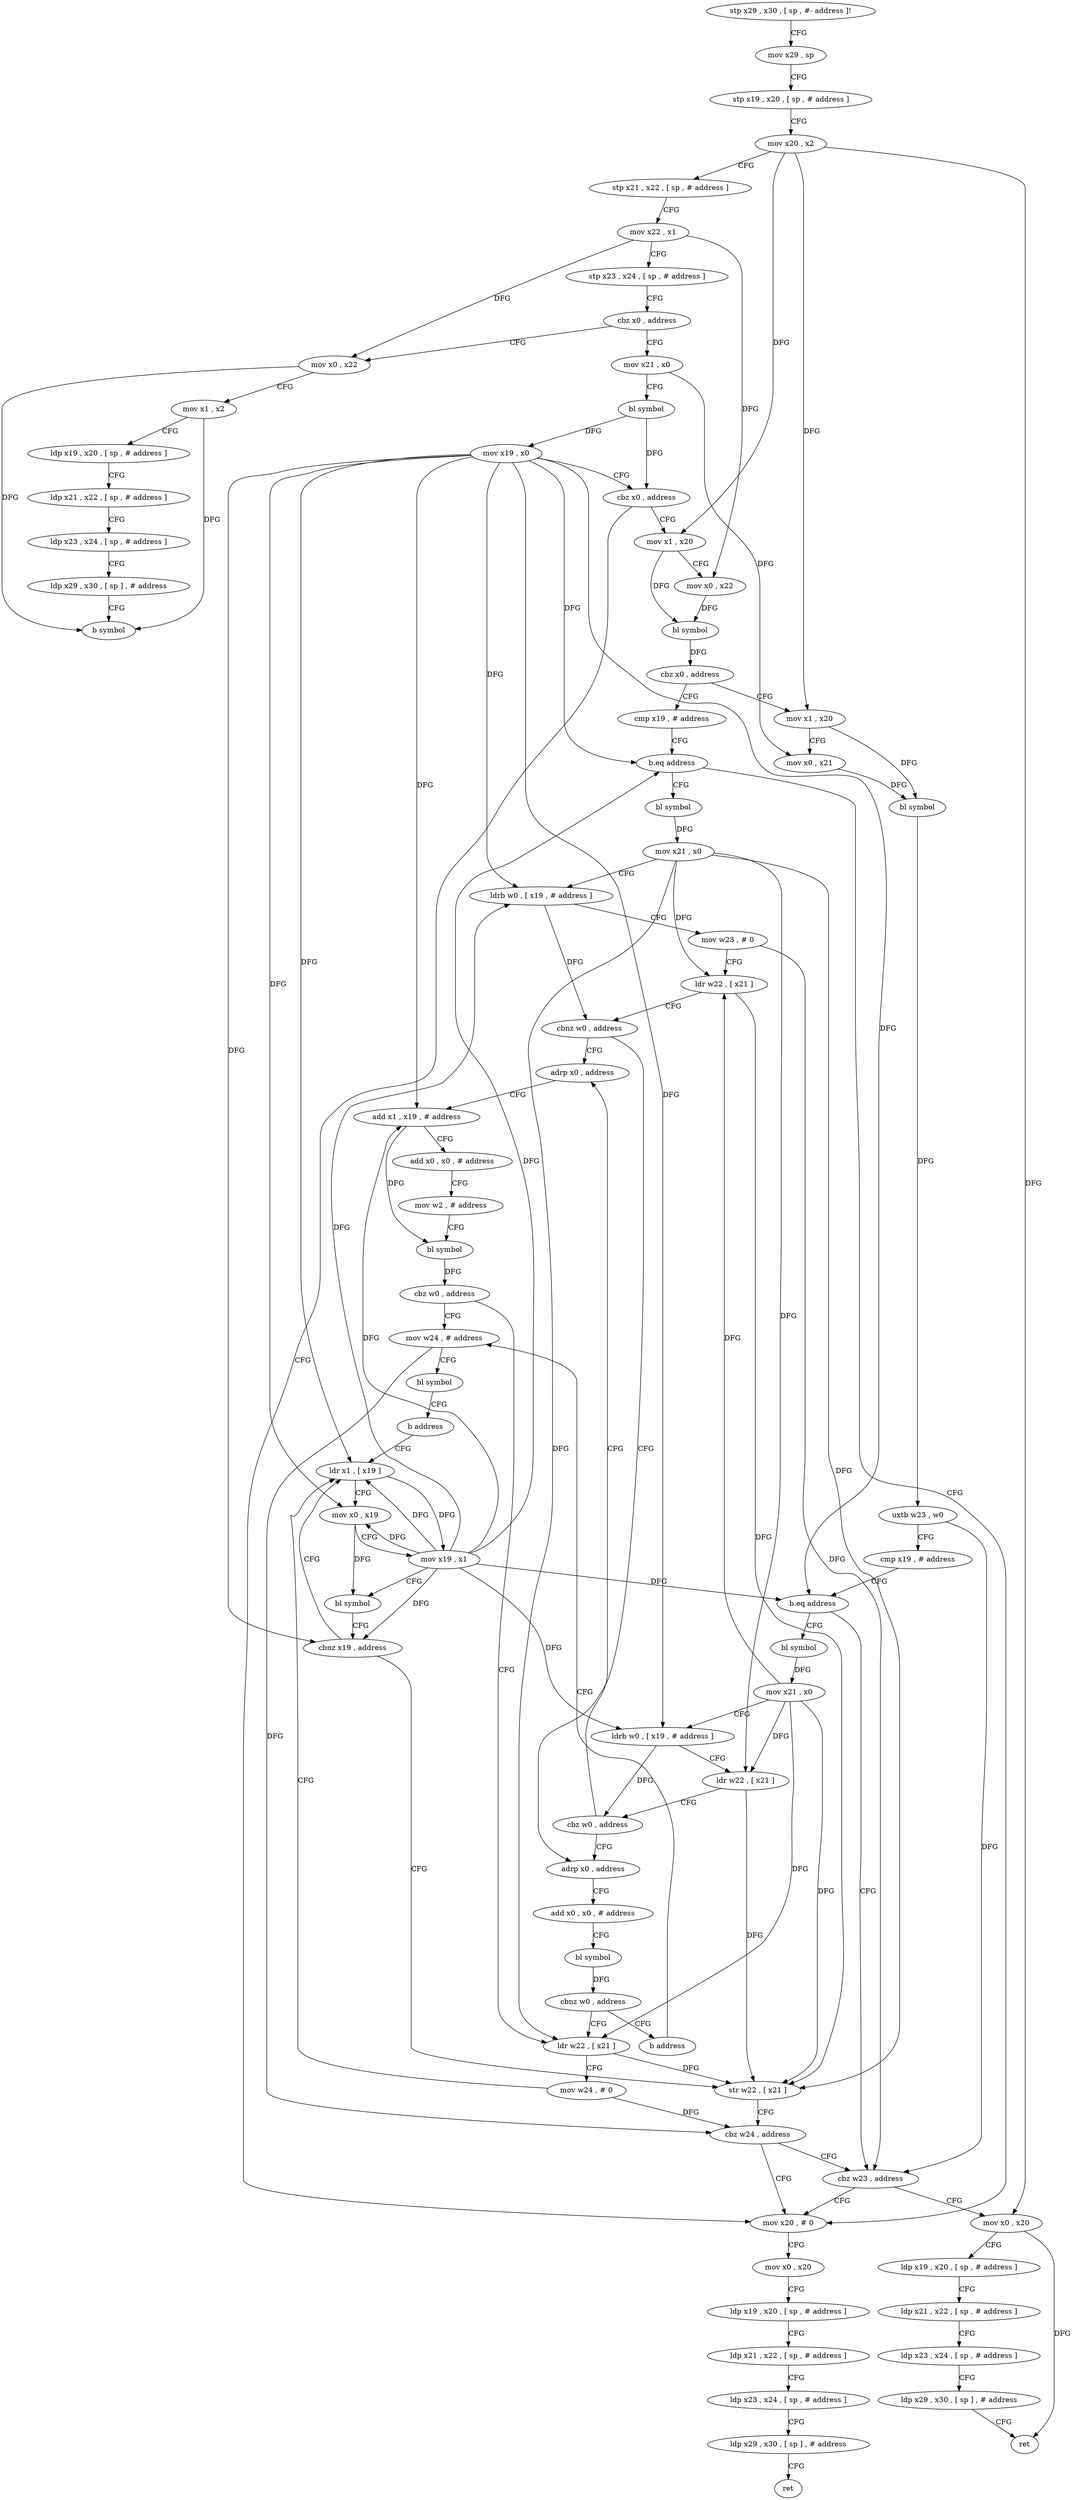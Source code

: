 digraph "func" {
"4424000" [label = "stp x29 , x30 , [ sp , #- address ]!" ]
"4424004" [label = "mov x29 , sp" ]
"4424008" [label = "stp x19 , x20 , [ sp , # address ]" ]
"4424012" [label = "mov x20 , x2" ]
"4424016" [label = "stp x21 , x22 , [ sp , # address ]" ]
"4424020" [label = "mov x22 , x1" ]
"4424024" [label = "stp x23 , x24 , [ sp , # address ]" ]
"4424028" [label = "cbz x0 , address" ]
"4424304" [label = "mov x0 , x22" ]
"4424032" [label = "mov x21 , x0" ]
"4424308" [label = "mov x1 , x2" ]
"4424312" [label = "ldp x19 , x20 , [ sp , # address ]" ]
"4424316" [label = "ldp x21 , x22 , [ sp , # address ]" ]
"4424320" [label = "ldp x23 , x24 , [ sp , # address ]" ]
"4424324" [label = "ldp x29 , x30 , [ sp ] , # address" ]
"4424328" [label = "b symbol" ]
"4424036" [label = "bl symbol" ]
"4424040" [label = "mov x19 , x0" ]
"4424044" [label = "cbz x0 , address" ]
"4424216" [label = "mov x20 , # 0" ]
"4424048" [label = "mov x1 , x20" ]
"4424220" [label = "mov x0 , x20" ]
"4424224" [label = "ldp x19 , x20 , [ sp , # address ]" ]
"4424228" [label = "ldp x21 , x22 , [ sp , # address ]" ]
"4424232" [label = "ldp x23 , x24 , [ sp , # address ]" ]
"4424236" [label = "ldp x29 , x30 , [ sp ] , # address" ]
"4424240" [label = "ret" ]
"4424052" [label = "mov x0 , x22" ]
"4424056" [label = "bl symbol" ]
"4424060" [label = "cbz x0 , address" ]
"4424248" [label = "cmp x19 , # address" ]
"4424064" [label = "mov x1 , x20" ]
"4424252" [label = "b.eq address" ]
"4424256" [label = "bl symbol" ]
"4424068" [label = "mov x0 , x21" ]
"4424072" [label = "bl symbol" ]
"4424076" [label = "uxtb w23 , w0" ]
"4424080" [label = "cmp x19 , # address" ]
"4424084" [label = "b.eq address" ]
"4424168" [label = "cbz w23 , address" ]
"4424088" [label = "bl symbol" ]
"4424260" [label = "mov x21 , x0" ]
"4424264" [label = "ldrb w0 , [ x19 , # address ]" ]
"4424268" [label = "mov w23 , # 0" ]
"4424272" [label = "ldr w22 , [ x21 ]" ]
"4424276" [label = "cbnz w0 , address" ]
"4424108" [label = "adrp x0 , address" ]
"4424280" [label = "adrp x0 , address" ]
"4424172" [label = "mov x0 , x20" ]
"4424092" [label = "mov x21 , x0" ]
"4424096" [label = "ldrb w0 , [ x19 , # address ]" ]
"4424100" [label = "ldr w22 , [ x21 ]" ]
"4424104" [label = "cbz w0 , address" ]
"4424112" [label = "add x1 , x19 , # address" ]
"4424116" [label = "add x0 , x0 , # address" ]
"4424120" [label = "mov w2 , # address" ]
"4424124" [label = "bl symbol" ]
"4424128" [label = "cbz w0 , address" ]
"4424200" [label = "mov w24 , # address" ]
"4424132" [label = "ldr w22 , [ x21 ]" ]
"4424284" [label = "add x0 , x0 , # address" ]
"4424288" [label = "bl symbol" ]
"4424292" [label = "cbnz w0 , address" ]
"4424296" [label = "b address" ]
"4424176" [label = "ldp x19 , x20 , [ sp , # address ]" ]
"4424180" [label = "ldp x21 , x22 , [ sp , # address ]" ]
"4424184" [label = "ldp x23 , x24 , [ sp , # address ]" ]
"4424188" [label = "ldp x29 , x30 , [ sp ] , # address" ]
"4424192" [label = "ret" ]
"4424204" [label = "bl symbol" ]
"4424208" [label = "b address" ]
"4424140" [label = "ldr x1 , [ x19 ]" ]
"4424136" [label = "mov w24 , # 0" ]
"4424144" [label = "mov x0 , x19" ]
"4424148" [label = "mov x19 , x1" ]
"4424152" [label = "bl symbol" ]
"4424156" [label = "cbnz x19 , address" ]
"4424160" [label = "str w22 , [ x21 ]" ]
"4424164" [label = "cbz w24 , address" ]
"4424000" -> "4424004" [ label = "CFG" ]
"4424004" -> "4424008" [ label = "CFG" ]
"4424008" -> "4424012" [ label = "CFG" ]
"4424012" -> "4424016" [ label = "CFG" ]
"4424012" -> "4424048" [ label = "DFG" ]
"4424012" -> "4424064" [ label = "DFG" ]
"4424012" -> "4424172" [ label = "DFG" ]
"4424016" -> "4424020" [ label = "CFG" ]
"4424020" -> "4424024" [ label = "CFG" ]
"4424020" -> "4424304" [ label = "DFG" ]
"4424020" -> "4424052" [ label = "DFG" ]
"4424024" -> "4424028" [ label = "CFG" ]
"4424028" -> "4424304" [ label = "CFG" ]
"4424028" -> "4424032" [ label = "CFG" ]
"4424304" -> "4424308" [ label = "CFG" ]
"4424304" -> "4424328" [ label = "DFG" ]
"4424032" -> "4424036" [ label = "CFG" ]
"4424032" -> "4424068" [ label = "DFG" ]
"4424308" -> "4424312" [ label = "CFG" ]
"4424308" -> "4424328" [ label = "DFG" ]
"4424312" -> "4424316" [ label = "CFG" ]
"4424316" -> "4424320" [ label = "CFG" ]
"4424320" -> "4424324" [ label = "CFG" ]
"4424324" -> "4424328" [ label = "CFG" ]
"4424036" -> "4424040" [ label = "DFG" ]
"4424036" -> "4424044" [ label = "DFG" ]
"4424040" -> "4424044" [ label = "CFG" ]
"4424040" -> "4424252" [ label = "DFG" ]
"4424040" -> "4424084" [ label = "DFG" ]
"4424040" -> "4424264" [ label = "DFG" ]
"4424040" -> "4424096" [ label = "DFG" ]
"4424040" -> "4424112" [ label = "DFG" ]
"4424040" -> "4424140" [ label = "DFG" ]
"4424040" -> "4424144" [ label = "DFG" ]
"4424040" -> "4424156" [ label = "DFG" ]
"4424044" -> "4424216" [ label = "CFG" ]
"4424044" -> "4424048" [ label = "CFG" ]
"4424216" -> "4424220" [ label = "CFG" ]
"4424048" -> "4424052" [ label = "CFG" ]
"4424048" -> "4424056" [ label = "DFG" ]
"4424220" -> "4424224" [ label = "CFG" ]
"4424224" -> "4424228" [ label = "CFG" ]
"4424228" -> "4424232" [ label = "CFG" ]
"4424232" -> "4424236" [ label = "CFG" ]
"4424236" -> "4424240" [ label = "CFG" ]
"4424052" -> "4424056" [ label = "DFG" ]
"4424056" -> "4424060" [ label = "DFG" ]
"4424060" -> "4424248" [ label = "CFG" ]
"4424060" -> "4424064" [ label = "CFG" ]
"4424248" -> "4424252" [ label = "CFG" ]
"4424064" -> "4424068" [ label = "CFG" ]
"4424064" -> "4424072" [ label = "DFG" ]
"4424252" -> "4424216" [ label = "CFG" ]
"4424252" -> "4424256" [ label = "CFG" ]
"4424256" -> "4424260" [ label = "DFG" ]
"4424068" -> "4424072" [ label = "DFG" ]
"4424072" -> "4424076" [ label = "DFG" ]
"4424076" -> "4424080" [ label = "CFG" ]
"4424076" -> "4424168" [ label = "DFG" ]
"4424080" -> "4424084" [ label = "CFG" ]
"4424084" -> "4424168" [ label = "CFG" ]
"4424084" -> "4424088" [ label = "CFG" ]
"4424168" -> "4424216" [ label = "CFG" ]
"4424168" -> "4424172" [ label = "CFG" ]
"4424088" -> "4424092" [ label = "DFG" ]
"4424260" -> "4424264" [ label = "CFG" ]
"4424260" -> "4424272" [ label = "DFG" ]
"4424260" -> "4424100" [ label = "DFG" ]
"4424260" -> "4424132" [ label = "DFG" ]
"4424260" -> "4424160" [ label = "DFG" ]
"4424264" -> "4424268" [ label = "CFG" ]
"4424264" -> "4424276" [ label = "DFG" ]
"4424268" -> "4424272" [ label = "CFG" ]
"4424268" -> "4424168" [ label = "DFG" ]
"4424272" -> "4424276" [ label = "CFG" ]
"4424272" -> "4424160" [ label = "DFG" ]
"4424276" -> "4424108" [ label = "CFG" ]
"4424276" -> "4424280" [ label = "CFG" ]
"4424108" -> "4424112" [ label = "CFG" ]
"4424280" -> "4424284" [ label = "CFG" ]
"4424172" -> "4424176" [ label = "CFG" ]
"4424172" -> "4424192" [ label = "DFG" ]
"4424092" -> "4424096" [ label = "CFG" ]
"4424092" -> "4424272" [ label = "DFG" ]
"4424092" -> "4424100" [ label = "DFG" ]
"4424092" -> "4424132" [ label = "DFG" ]
"4424092" -> "4424160" [ label = "DFG" ]
"4424096" -> "4424100" [ label = "CFG" ]
"4424096" -> "4424104" [ label = "DFG" ]
"4424100" -> "4424104" [ label = "CFG" ]
"4424100" -> "4424160" [ label = "DFG" ]
"4424104" -> "4424280" [ label = "CFG" ]
"4424104" -> "4424108" [ label = "CFG" ]
"4424112" -> "4424116" [ label = "CFG" ]
"4424112" -> "4424124" [ label = "DFG" ]
"4424116" -> "4424120" [ label = "CFG" ]
"4424120" -> "4424124" [ label = "CFG" ]
"4424124" -> "4424128" [ label = "DFG" ]
"4424128" -> "4424200" [ label = "CFG" ]
"4424128" -> "4424132" [ label = "CFG" ]
"4424200" -> "4424204" [ label = "CFG" ]
"4424200" -> "4424164" [ label = "DFG" ]
"4424132" -> "4424136" [ label = "CFG" ]
"4424132" -> "4424160" [ label = "DFG" ]
"4424284" -> "4424288" [ label = "CFG" ]
"4424288" -> "4424292" [ label = "DFG" ]
"4424292" -> "4424132" [ label = "CFG" ]
"4424292" -> "4424296" [ label = "CFG" ]
"4424296" -> "4424200" [ label = "CFG" ]
"4424176" -> "4424180" [ label = "CFG" ]
"4424180" -> "4424184" [ label = "CFG" ]
"4424184" -> "4424188" [ label = "CFG" ]
"4424188" -> "4424192" [ label = "CFG" ]
"4424204" -> "4424208" [ label = "CFG" ]
"4424208" -> "4424140" [ label = "CFG" ]
"4424140" -> "4424144" [ label = "CFG" ]
"4424140" -> "4424148" [ label = "DFG" ]
"4424136" -> "4424140" [ label = "CFG" ]
"4424136" -> "4424164" [ label = "DFG" ]
"4424144" -> "4424148" [ label = "CFG" ]
"4424144" -> "4424152" [ label = "DFG" ]
"4424148" -> "4424152" [ label = "CFG" ]
"4424148" -> "4424252" [ label = "DFG" ]
"4424148" -> "4424084" [ label = "DFG" ]
"4424148" -> "4424264" [ label = "DFG" ]
"4424148" -> "4424096" [ label = "DFG" ]
"4424148" -> "4424112" [ label = "DFG" ]
"4424148" -> "4424140" [ label = "DFG" ]
"4424148" -> "4424144" [ label = "DFG" ]
"4424148" -> "4424156" [ label = "DFG" ]
"4424152" -> "4424156" [ label = "CFG" ]
"4424156" -> "4424140" [ label = "CFG" ]
"4424156" -> "4424160" [ label = "CFG" ]
"4424160" -> "4424164" [ label = "CFG" ]
"4424164" -> "4424216" [ label = "CFG" ]
"4424164" -> "4424168" [ label = "CFG" ]
}
